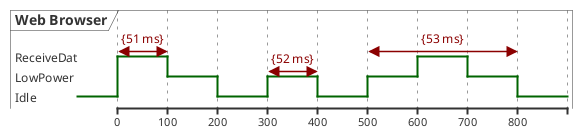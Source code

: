 {
  "sha1": "128icn7d8y5lfkmbyzp9j3itf4oewjg",
  "insertion": {
    "when": "2024-05-30T20:48:19.534Z",
    "url": "https://forum.plantuml.net/11937/add-ability-to-contol-placement-constraint-timing-diagram?show=14671#c14671",
    "user": "plantuml@gmail.com"
  }
}
@startuml
robust "Web Browser" as WB

WB has ReceiveDat,LowPower,Idle

WB is Idle

@WB
0 is ReceiveDat
+100 is LowPower
+100 is Idle
+100 is LowPower
+100 is Idle
+100 is LowPower
+100 is ReceiveDat
+100 is LowPower
+100 is Idle
WB@0 <-> @100 : {51 ms}
WB@300 <-> @400 : {52 ms}
WB@500 <-> @+300 : {53 ms}
@enduml
